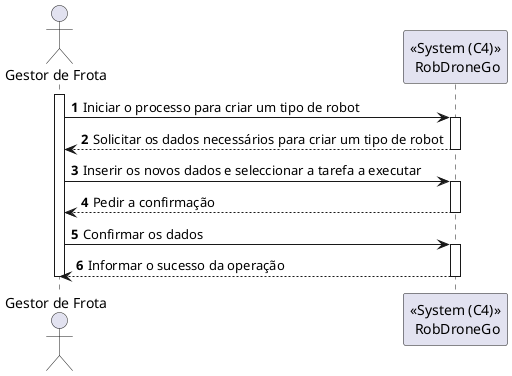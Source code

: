 @startuml
autonumber
actor "Gestor de Frota" as GF
participant "<<System (C4)>>\n RobDroneGo" as SPA

activate GF

GF -> SPA : Iniciar o processo para criar um tipo de robot
activate SPA
SPA --> GF : Solicitar os dados necessários para criar um tipo de robot 
deactivate SPA

GF -> SPA : Inserir os novos dados e seleccionar a tarefa a executar
activate SPA
SPA --> GF : Pedir a confirmação 
deactivate SPA

GF -> SPA : Confirmar os dados
activate SPA
SPA --> GF : Informar o sucesso da operação 
deactivate SPA

deactivate GF
@enduml
